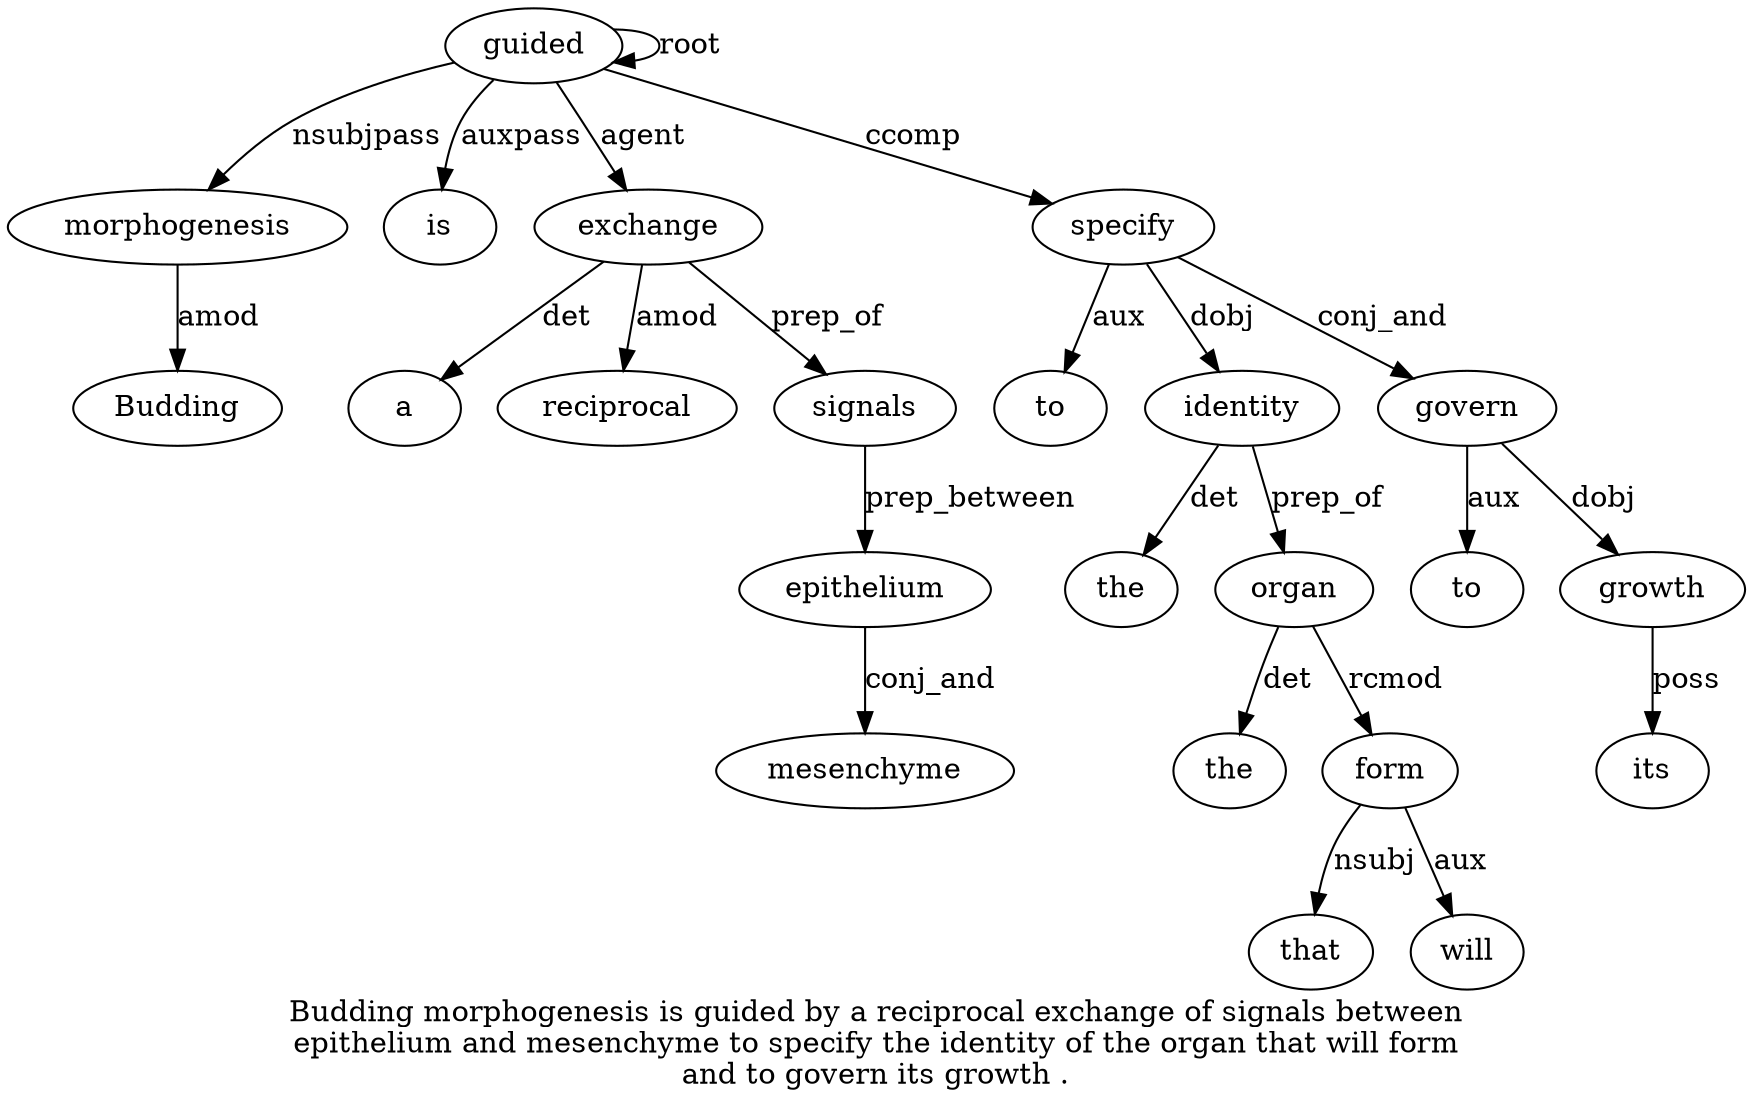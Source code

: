 digraph "Budding morphogenesis is guided by a reciprocal exchange of signals between epithelium and mesenchyme to specify the identity of the organ that will form and to govern its growth ." {
label="Budding morphogenesis is guided by a reciprocal exchange of signals between
epithelium and mesenchyme to specify the identity of the organ that will form
and to govern its growth .";
morphogenesis2 [style=filled, fillcolor=white, label=morphogenesis];
Budding1 [style=filled, fillcolor=white, label=Budding];
morphogenesis2 -> Budding1  [label=amod];
guided4 [style=filled, fillcolor=white, label=guided];
guided4 -> morphogenesis2  [label=nsubjpass];
is3 [style=filled, fillcolor=white, label=is];
guided4 -> is3  [label=auxpass];
guided4 -> guided4  [label=root];
exchange8 [style=filled, fillcolor=white, label=exchange];
a6 [style=filled, fillcolor=white, label=a];
exchange8 -> a6  [label=det];
reciprocal7 [style=filled, fillcolor=white, label=reciprocal];
exchange8 -> reciprocal7  [label=amod];
guided4 -> exchange8  [label=agent];
signals10 [style=filled, fillcolor=white, label=signals];
exchange8 -> signals10  [label=prep_of];
epithelium12 [style=filled, fillcolor=white, label=epithelium];
signals10 -> epithelium12  [label=prep_between];
mesenchyme14 [style=filled, fillcolor=white, label=mesenchyme];
epithelium12 -> mesenchyme14  [label=conj_and];
specify16 [style=filled, fillcolor=white, label=specify];
to15 [style=filled, fillcolor=white, label=to];
specify16 -> to15  [label=aux];
guided4 -> specify16  [label=ccomp];
identity18 [style=filled, fillcolor=white, label=identity];
the17 [style=filled, fillcolor=white, label=the];
identity18 -> the17  [label=det];
specify16 -> identity18  [label=dobj];
organ21 [style=filled, fillcolor=white, label=organ];
the20 [style=filled, fillcolor=white, label=the];
organ21 -> the20  [label=det];
identity18 -> organ21  [label=prep_of];
form24 [style=filled, fillcolor=white, label=form];
that22 [style=filled, fillcolor=white, label=that];
form24 -> that22  [label=nsubj];
will23 [style=filled, fillcolor=white, label=will];
form24 -> will23  [label=aux];
organ21 -> form24  [label=rcmod];
govern27 [style=filled, fillcolor=white, label=govern];
to26 [style=filled, fillcolor=white, label=to];
govern27 -> to26  [label=aux];
specify16 -> govern27  [label=conj_and];
growth29 [style=filled, fillcolor=white, label=growth];
its28 [style=filled, fillcolor=white, label=its];
growth29 -> its28  [label=poss];
govern27 -> growth29  [label=dobj];
}
